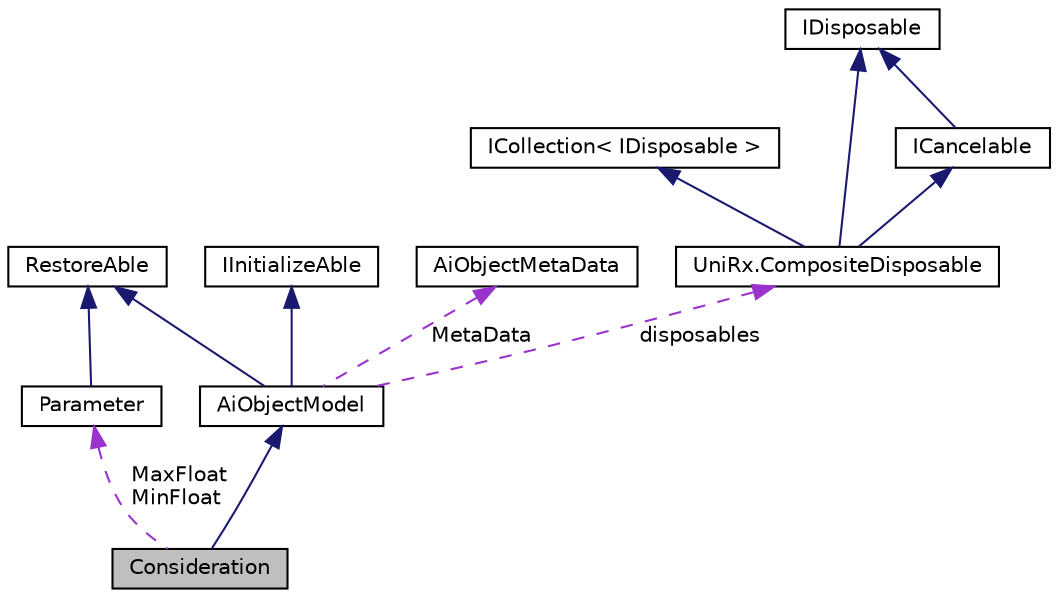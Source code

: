 digraph "Consideration"
{
 // LATEX_PDF_SIZE
  edge [fontname="Helvetica",fontsize="10",labelfontname="Helvetica",labelfontsize="10"];
  node [fontname="Helvetica",fontsize="10",shape=record];
  Node1 [label="Consideration",height=0.2,width=0.4,color="black", fillcolor="grey75", style="filled", fontcolor="black",tooltip=" "];
  Node2 -> Node1 [dir="back",color="midnightblue",fontsize="10",style="solid",fontname="Helvetica"];
  Node2 [label="AiObjectModel",height=0.2,width=0.4,color="black", fillcolor="white", style="filled",URL="$class_ai_object_model.html",tooltip=" "];
  Node3 -> Node2 [dir="back",color="midnightblue",fontsize="10",style="solid",fontname="Helvetica"];
  Node3 [label="RestoreAble",height=0.2,width=0.4,color="black", fillcolor="white", style="filled",URL="$class_restore_able.html",tooltip=" "];
  Node4 -> Node2 [dir="back",color="midnightblue",fontsize="10",style="solid",fontname="Helvetica"];
  Node4 [label="IInitializeAble",height=0.2,width=0.4,color="black", fillcolor="white", style="filled",tooltip=" "];
  Node5 -> Node2 [dir="back",color="darkorchid3",fontsize="10",style="dashed",label=" MetaData" ,fontname="Helvetica"];
  Node5 [label="AiObjectMetaData",height=0.2,width=0.4,color="black", fillcolor="white", style="filled",tooltip=" "];
  Node6 -> Node2 [dir="back",color="darkorchid3",fontsize="10",style="dashed",label=" disposables" ,fontname="Helvetica"];
  Node6 [label="UniRx.CompositeDisposable",height=0.2,width=0.4,color="black", fillcolor="white", style="filled",URL="$class_uni_rx_1_1_composite_disposable.html",tooltip=" "];
  Node7 -> Node6 [dir="back",color="midnightblue",fontsize="10",style="solid",fontname="Helvetica"];
  Node7 [label="ICollection\< IDisposable \>",height=0.2,width=0.4,color="black", fillcolor="white", style="filled",tooltip=" "];
  Node8 -> Node6 [dir="back",color="midnightblue",fontsize="10",style="solid",fontname="Helvetica"];
  Node8 [label="IDisposable",height=0.2,width=0.4,color="black", fillcolor="white", style="filled",tooltip=" "];
  Node9 -> Node6 [dir="back",color="midnightblue",fontsize="10",style="solid",fontname="Helvetica"];
  Node9 [label="ICancelable",height=0.2,width=0.4,color="black", fillcolor="white", style="filled",URL="$interface_uni_rx_1_1_i_cancelable.html",tooltip=" "];
  Node8 -> Node9 [dir="back",color="midnightblue",fontsize="10",style="solid",fontname="Helvetica"];
  Node10 -> Node1 [dir="back",color="darkorchid3",fontsize="10",style="dashed",label=" MaxFloat\nMinFloat" ,fontname="Helvetica"];
  Node10 [label="Parameter",height=0.2,width=0.4,color="black", fillcolor="white", style="filled",URL="$class_parameter.html",tooltip=" "];
  Node3 -> Node10 [dir="back",color="midnightblue",fontsize="10",style="solid",fontname="Helvetica"];
}
